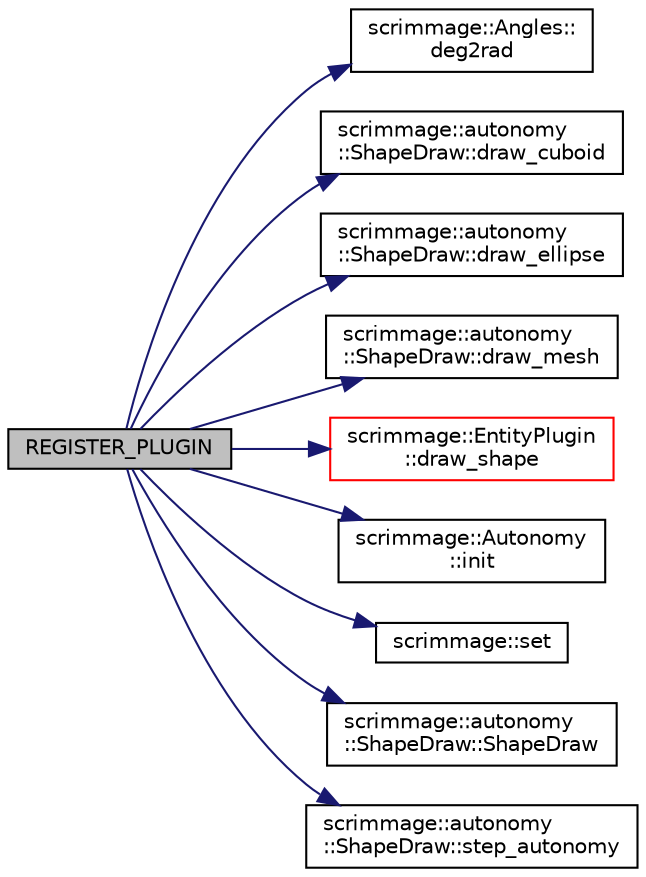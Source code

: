 digraph "REGISTER_PLUGIN"
{
 // LATEX_PDF_SIZE
  edge [fontname="Helvetica",fontsize="10",labelfontname="Helvetica",labelfontsize="10"];
  node [fontname="Helvetica",fontsize="10",shape=record];
  rankdir="LR";
  Node1 [label="REGISTER_PLUGIN",height=0.2,width=0.4,color="black", fillcolor="grey75", style="filled", fontcolor="black",tooltip=" "];
  Node1 -> Node2 [color="midnightblue",fontsize="10",style="solid",fontname="Helvetica"];
  Node2 [label="scrimmage::Angles::\ldeg2rad",height=0.2,width=0.4,color="black", fillcolor="white", style="filled",URL="$classscrimmage_1_1Angles.html#a49e7f100f2e0784033a7910673e6dadb",tooltip=" "];
  Node1 -> Node3 [color="midnightblue",fontsize="10",style="solid",fontname="Helvetica"];
  Node3 [label="scrimmage::autonomy\l::ShapeDraw::draw_cuboid",height=0.2,width=0.4,color="black", fillcolor="white", style="filled",URL="$classscrimmage_1_1autonomy_1_1ShapeDraw.html#ad9963c768c63cf39d468bde2d4190cce",tooltip=" "];
  Node1 -> Node4 [color="midnightblue",fontsize="10",style="solid",fontname="Helvetica"];
  Node4 [label="scrimmage::autonomy\l::ShapeDraw::draw_ellipse",height=0.2,width=0.4,color="black", fillcolor="white", style="filled",URL="$classscrimmage_1_1autonomy_1_1ShapeDraw.html#af6a9189540dbfb526d413b3b67a1521a",tooltip=" "];
  Node1 -> Node5 [color="midnightblue",fontsize="10",style="solid",fontname="Helvetica"];
  Node5 [label="scrimmage::autonomy\l::ShapeDraw::draw_mesh",height=0.2,width=0.4,color="black", fillcolor="white", style="filled",URL="$classscrimmage_1_1autonomy_1_1ShapeDraw.html#a471a717414f06264dfb80e6a757311d2",tooltip=" "];
  Node1 -> Node6 [color="midnightblue",fontsize="10",style="solid",fontname="Helvetica"];
  Node6 [label="scrimmage::EntityPlugin\l::draw_shape",height=0.2,width=0.4,color="red", fillcolor="white", style="filled",URL="$classscrimmage_1_1EntityPlugin.html#ab2476217710e16f4965f9c9432726098",tooltip=" "];
  Node1 -> Node8 [color="midnightblue",fontsize="10",style="solid",fontname="Helvetica"];
  Node8 [label="scrimmage::Autonomy\l::init",height=0.2,width=0.4,color="black", fillcolor="white", style="filled",URL="$classscrimmage_1_1Autonomy.html#a2db7f633d6295aa0f409f88d0248ad6b",tooltip=" "];
  Node1 -> Node9 [color="midnightblue",fontsize="10",style="solid",fontname="Helvetica"];
  Node9 [label="scrimmage::set",height=0.2,width=0.4,color="black", fillcolor="white", style="filled",URL="$namespacescrimmage.html#ac1591b2fb35ea3f61b2e6dcee5a04846",tooltip=" "];
  Node1 -> Node10 [color="midnightblue",fontsize="10",style="solid",fontname="Helvetica"];
  Node10 [label="scrimmage::autonomy\l::ShapeDraw::ShapeDraw",height=0.2,width=0.4,color="black", fillcolor="white", style="filled",URL="$classscrimmage_1_1autonomy_1_1ShapeDraw.html#abe2ee18a73b0b5db3f60d14eb457c2e9",tooltip=" "];
  Node1 -> Node11 [color="midnightblue",fontsize="10",style="solid",fontname="Helvetica"];
  Node11 [label="scrimmage::autonomy\l::ShapeDraw::step_autonomy",height=0.2,width=0.4,color="black", fillcolor="white", style="filled",URL="$classscrimmage_1_1autonomy_1_1ShapeDraw.html#ac755d03c9b49470ba8b3cc1ca3a3babf",tooltip=" "];
}
